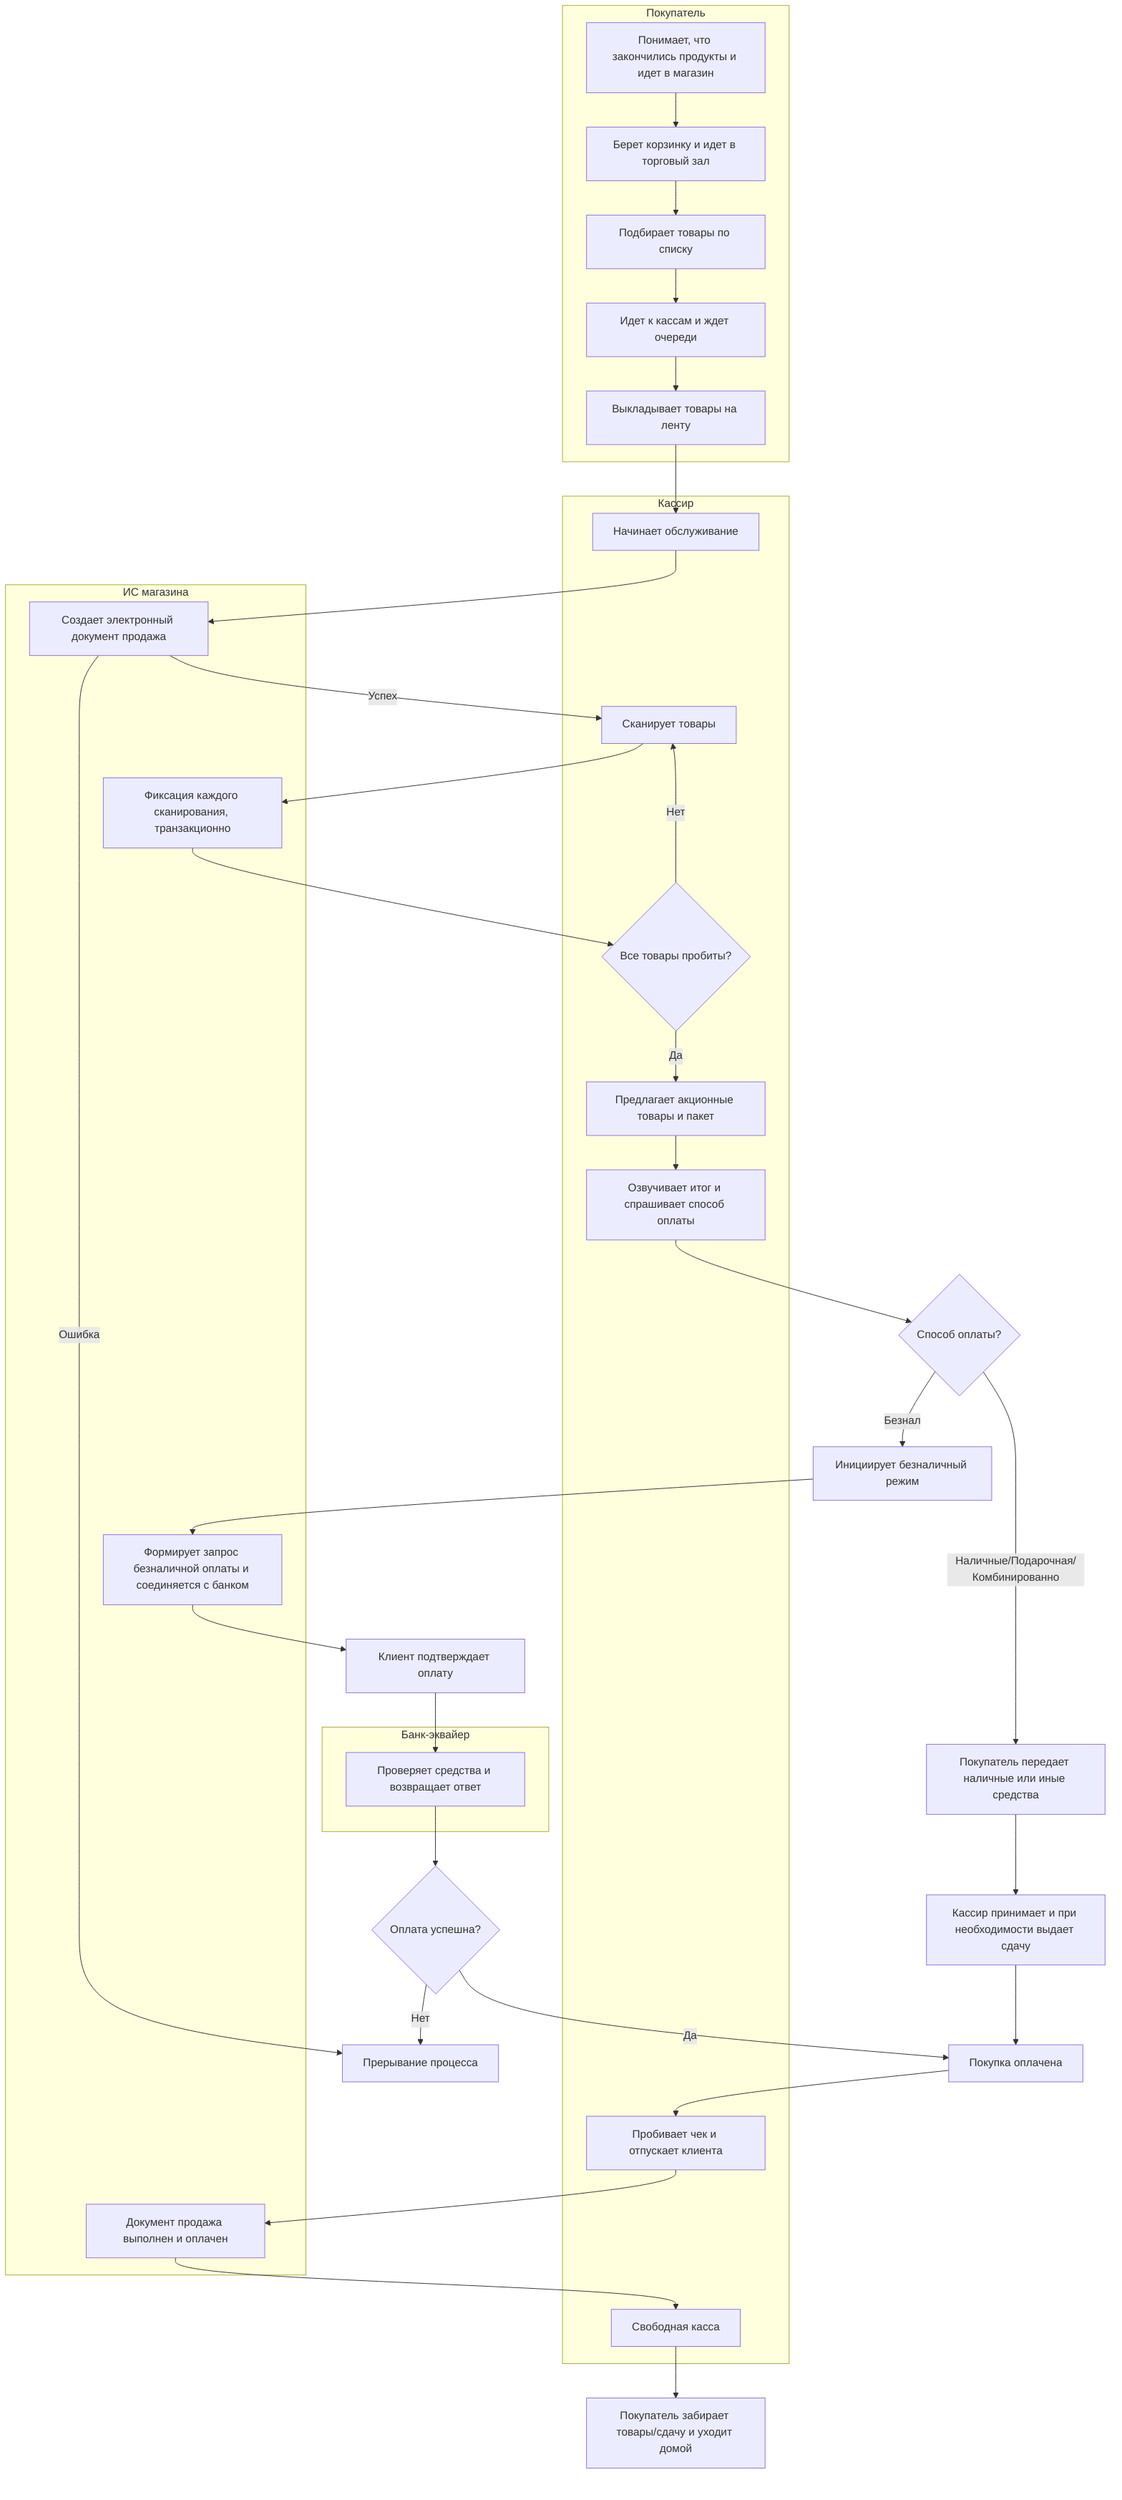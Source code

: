 flowchart TD
  subgraph A[Покупатель]
    A1[Понимает, что закончились продукты и идет в магазин]
    A2[Берет корзинку и идет в торговый зал]
    A3[Подбирает товары по списку]
    A4[Идет к кассам и ждет очереди]
    A5[Выкладывает товары на ленту]
  end

  subgraph B[Кассир]
    B1[Начинает обслуживание]
    B3[Сканирует товары]
    B3d{Все товары пробиты?}
    B4[Предлагает акционные товары и пакет]
    B5[Озвучивает итог и спрашивает способ оплаты]
    B7[Пробивает чек и отпускает клиента]
    B8[Свободная касса]
  end

  subgraph S[ИС магазина]
    S2[Создает электронный документ продажа]
    S3[Фиксация каждого сканирования, транзакционно]
    S7[Документ продажа выполнен и оплачен]
    Sbnl[Формирует запрос безналичной оплаты и соединяется с банком]
  end

  subgraph E[Банк-эквайер]
    E1[Проверяет средства и возвращает ответ]
  end

  X[Прерывание процесса]

  A1 --> A2 --> A3 --> A4 --> A5 --> B1
  B1 --> S2
  S2 -- Ошибка --> X
  S2 -- Успех --> B3
  B3 --> S3 --> B3d
  B3d -- Нет --> B3
  B3d -- Да --> B4 --> B5

  P{Способ оплаты?}
  B5 --> P

  %% Безнал
  P -- Безнал --> Bn1[Инициирует безналичный режим]
  Bn1 --> Sbnl --> A6[Клиент подтверждает оплату]
  A6 --> E1
  E1 --> PayOK{Оплата успешна?}
  PayOK -- Нет --> X
  PayOK -- Да --> Paid[Покупка оплачена]

  %% Наличные/иные
  P -- Наличные/Подарочная/Комбинированно --> A7[Покупатель передает наличные или иные средства]
  A7 --> B6[Кассир принимает и при необходимости выдает сдачу]
  B6 --> Paid

  Paid --> B7 --> S7 --> B8
  B8 --> A8[Покупатель забирает товары/сдачу и уходит домой]